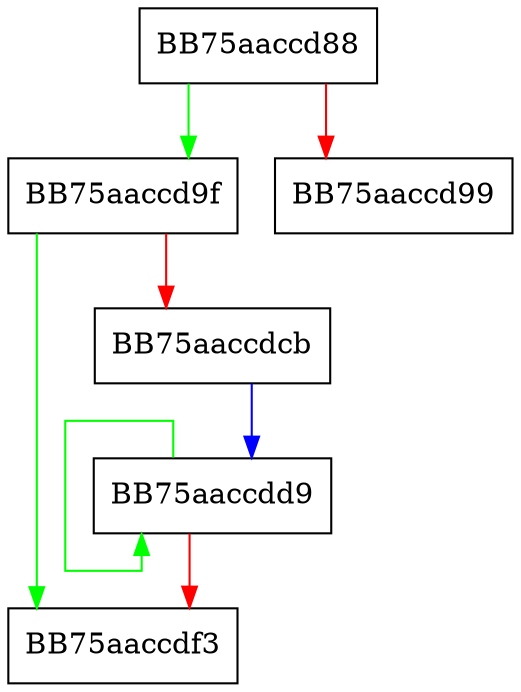 digraph shiftLeft {
  node [shape="box"];
  graph [splines=ortho];
  BB75aaccd88 -> BB75aaccd9f [color="green"];
  BB75aaccd88 -> BB75aaccd99 [color="red"];
  BB75aaccd9f -> BB75aaccdf3 [color="green"];
  BB75aaccd9f -> BB75aaccdcb [color="red"];
  BB75aaccdcb -> BB75aaccdd9 [color="blue"];
  BB75aaccdd9 -> BB75aaccdd9 [color="green"];
  BB75aaccdd9 -> BB75aaccdf3 [color="red"];
}